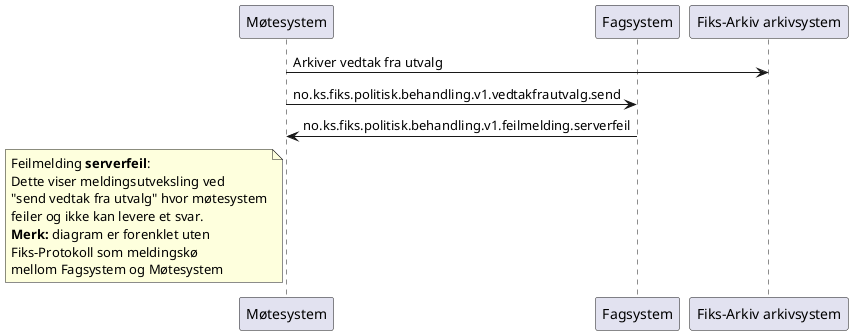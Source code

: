 @startuml
participant Møtesystem as "Møtesystem"
participant Fagsystem as "Fagsystem"
participant Arkivsystem as "Fiks-Arkiv arkivsystem"

Møtesystem -> Arkivsystem : Arkiver vedtak fra utvalg
Møtesystem -> Fagsystem : no.ks.fiks.politisk.behandling.v1.vedtakfrautvalg.send
Møtesystem <- Fagsystem : no.ks.fiks.politisk.behandling.v1.feilmelding.serverfeil

note left of Møtesystem
Feilmelding **serverfeil**:
Dette viser meldingsutveksling ved
"send vedtak fra utvalg" hvor møtesystem
feiler og ikke kan levere et svar.
**Merk:** diagram er forenklet uten
Fiks-Protokoll som meldingskø
mellom Fagsystem og Møtesystem
end note

@enduml